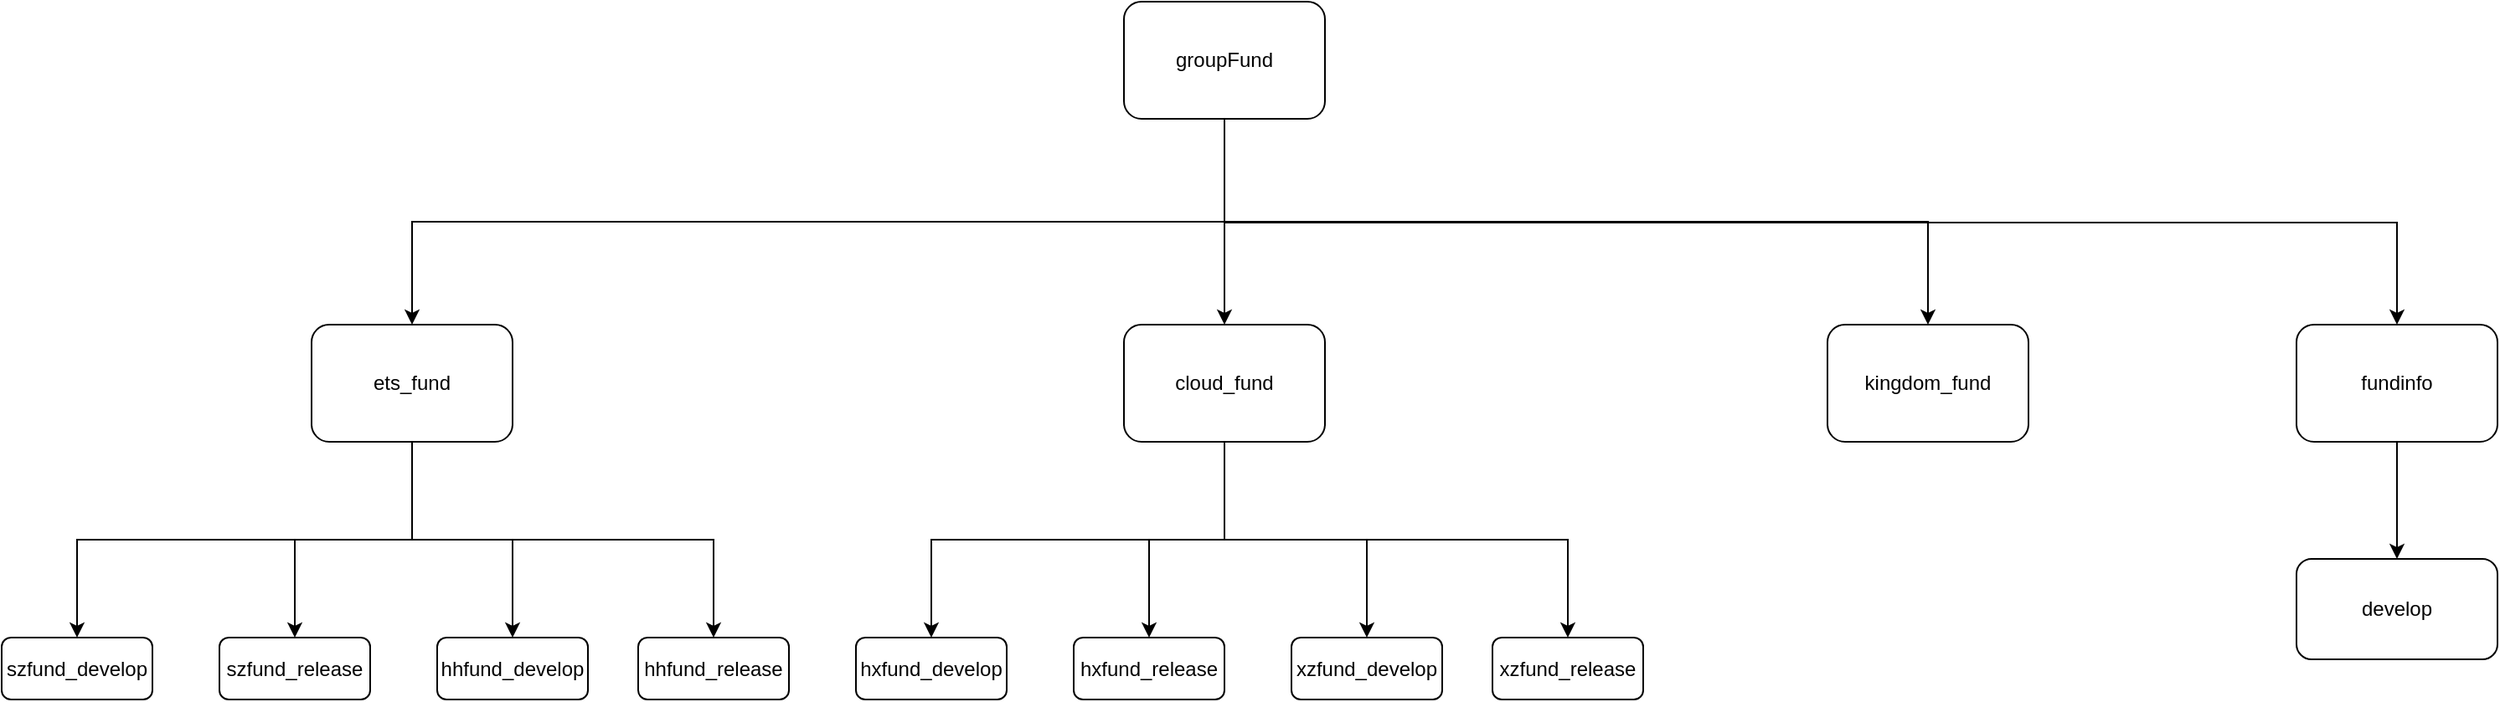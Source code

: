 <mxfile version="12.2.6" type="github" pages="1">
  <diagram id="bGpI3JKIUPhiKCbYNTpG" name="Page-1">
    <mxGraphModel dx="1422" dy="762" grid="1" gridSize="10" guides="1" tooltips="1" connect="1" arrows="1" fold="1" page="1" pageScale="1" pageWidth="3300" pageHeight="4681" math="0" shadow="0">
      <root>
        <mxCell id="0"/>
        <mxCell id="1" parent="0"/>
        <mxCell id="z22MFKtNenLAoitEVp-j-21" style="rounded=0;orthogonalLoop=1;jettySize=auto;html=1;edgeStyle=elbowEdgeStyle;elbow=vertical;" edge="1" parent="1" source="z22MFKtNenLAoitEVp-j-1" target="z22MFKtNenLAoitEVp-j-3">
          <mxGeometry relative="1" as="geometry"/>
        </mxCell>
        <mxCell id="z22MFKtNenLAoitEVp-j-22" style="edgeStyle=elbowEdgeStyle;rounded=0;orthogonalLoop=1;jettySize=auto;elbow=vertical;html=1;" edge="1" parent="1" source="z22MFKtNenLAoitEVp-j-1" target="z22MFKtNenLAoitEVp-j-6">
          <mxGeometry relative="1" as="geometry"/>
        </mxCell>
        <mxCell id="z22MFKtNenLAoitEVp-j-23" style="edgeStyle=elbowEdgeStyle;rounded=0;orthogonalLoop=1;jettySize=auto;elbow=vertical;html=1;" edge="1" parent="1" source="z22MFKtNenLAoitEVp-j-1" target="z22MFKtNenLAoitEVp-j-8">
          <mxGeometry relative="1" as="geometry"/>
        </mxCell>
        <mxCell id="z22MFKtNenLAoitEVp-j-24" style="edgeStyle=elbowEdgeStyle;rounded=0;orthogonalLoop=1;jettySize=auto;elbow=vertical;html=1;" edge="1" parent="1" source="z22MFKtNenLAoitEVp-j-1" target="z22MFKtNenLAoitEVp-j-11">
          <mxGeometry relative="1" as="geometry">
            <Array as="points">
              <mxPoint x="1120" y="282"/>
            </Array>
          </mxGeometry>
        </mxCell>
        <mxCell id="z22MFKtNenLAoitEVp-j-1" value="groupFund" style="rounded=1;whiteSpace=wrap;html=1;" vertex="1" parent="1">
          <mxGeometry x="750" y="150" width="120" height="70" as="geometry"/>
        </mxCell>
        <mxCell id="z22MFKtNenLAoitEVp-j-31" style="edgeStyle=elbowEdgeStyle;rounded=0;orthogonalLoop=1;jettySize=auto;elbow=vertical;html=1;" edge="1" parent="1" source="z22MFKtNenLAoitEVp-j-3" target="z22MFKtNenLAoitEVp-j-27">
          <mxGeometry relative="1" as="geometry"/>
        </mxCell>
        <mxCell id="z22MFKtNenLAoitEVp-j-32" style="edgeStyle=elbowEdgeStyle;rounded=0;orthogonalLoop=1;jettySize=auto;elbow=vertical;html=1;entryX=0.5;entryY=0;entryDx=0;entryDy=0;" edge="1" parent="1" source="z22MFKtNenLAoitEVp-j-3" target="z22MFKtNenLAoitEVp-j-28">
          <mxGeometry relative="1" as="geometry"/>
        </mxCell>
        <mxCell id="z22MFKtNenLAoitEVp-j-33" style="edgeStyle=elbowEdgeStyle;rounded=0;orthogonalLoop=1;jettySize=auto;elbow=vertical;html=1;" edge="1" parent="1" source="z22MFKtNenLAoitEVp-j-3" target="z22MFKtNenLAoitEVp-j-29">
          <mxGeometry relative="1" as="geometry"/>
        </mxCell>
        <mxCell id="z22MFKtNenLAoitEVp-j-34" style="edgeStyle=elbowEdgeStyle;rounded=0;orthogonalLoop=1;jettySize=auto;elbow=vertical;html=1;" edge="1" parent="1" source="z22MFKtNenLAoitEVp-j-3" target="z22MFKtNenLAoitEVp-j-30">
          <mxGeometry relative="1" as="geometry"/>
        </mxCell>
        <mxCell id="z22MFKtNenLAoitEVp-j-3" value="ets_fund" style="rounded=1;whiteSpace=wrap;html=1;" vertex="1" parent="1">
          <mxGeometry x="265" y="343" width="120" height="70" as="geometry"/>
        </mxCell>
        <mxCell id="z22MFKtNenLAoitEVp-j-39" style="edgeStyle=elbowEdgeStyle;rounded=0;orthogonalLoop=1;jettySize=auto;elbow=vertical;html=1;entryX=0.5;entryY=0;entryDx=0;entryDy=0;" edge="1" parent="1" source="z22MFKtNenLAoitEVp-j-6" target="z22MFKtNenLAoitEVp-j-35">
          <mxGeometry relative="1" as="geometry"/>
        </mxCell>
        <mxCell id="z22MFKtNenLAoitEVp-j-40" style="edgeStyle=elbowEdgeStyle;rounded=0;orthogonalLoop=1;jettySize=auto;elbow=vertical;html=1;" edge="1" parent="1" source="z22MFKtNenLAoitEVp-j-6" target="z22MFKtNenLAoitEVp-j-36">
          <mxGeometry relative="1" as="geometry"/>
        </mxCell>
        <mxCell id="z22MFKtNenLAoitEVp-j-41" style="edgeStyle=elbowEdgeStyle;rounded=0;orthogonalLoop=1;jettySize=auto;elbow=vertical;html=1;" edge="1" parent="1" source="z22MFKtNenLAoitEVp-j-6" target="z22MFKtNenLAoitEVp-j-37">
          <mxGeometry relative="1" as="geometry"/>
        </mxCell>
        <mxCell id="z22MFKtNenLAoitEVp-j-42" style="edgeStyle=elbowEdgeStyle;rounded=0;orthogonalLoop=1;jettySize=auto;elbow=vertical;html=1;" edge="1" parent="1" source="z22MFKtNenLAoitEVp-j-6" target="z22MFKtNenLAoitEVp-j-38">
          <mxGeometry relative="1" as="geometry"/>
        </mxCell>
        <mxCell id="z22MFKtNenLAoitEVp-j-6" value="cloud_fund" style="rounded=1;whiteSpace=wrap;html=1;" vertex="1" parent="1">
          <mxGeometry x="750" y="343" width="120" height="70" as="geometry"/>
        </mxCell>
        <mxCell id="z22MFKtNenLAoitEVp-j-8" value="kingdom_fund" style="rounded=1;whiteSpace=wrap;html=1;" vertex="1" parent="1">
          <mxGeometry x="1170" y="343" width="120" height="70" as="geometry"/>
        </mxCell>
        <mxCell id="z22MFKtNenLAoitEVp-j-26" style="edgeStyle=elbowEdgeStyle;rounded=0;orthogonalLoop=1;jettySize=auto;elbow=vertical;html=1;" edge="1" parent="1" source="z22MFKtNenLAoitEVp-j-11" target="z22MFKtNenLAoitEVp-j-25">
          <mxGeometry relative="1" as="geometry"/>
        </mxCell>
        <mxCell id="z22MFKtNenLAoitEVp-j-11" value="fundinfo" style="rounded=1;whiteSpace=wrap;html=1;" vertex="1" parent="1">
          <mxGeometry x="1450" y="343" width="120" height="70" as="geometry"/>
        </mxCell>
        <mxCell id="z22MFKtNenLAoitEVp-j-25" value="develop" style="rounded=1;whiteSpace=wrap;html=1;strokeColor=#000000;" vertex="1" parent="1">
          <mxGeometry x="1450" y="483" width="120" height="60" as="geometry"/>
        </mxCell>
        <mxCell id="z22MFKtNenLAoitEVp-j-27" value="szfund_develop" style="rounded=1;whiteSpace=wrap;html=1;strokeColor=#000000;" vertex="1" parent="1">
          <mxGeometry x="80" y="530" width="90" height="37" as="geometry"/>
        </mxCell>
        <mxCell id="z22MFKtNenLAoitEVp-j-28" value="szfund_release" style="rounded=1;whiteSpace=wrap;html=1;strokeColor=#000000;" vertex="1" parent="1">
          <mxGeometry x="210" y="530" width="90" height="37" as="geometry"/>
        </mxCell>
        <mxCell id="z22MFKtNenLAoitEVp-j-29" value="hhfund_develop" style="rounded=1;whiteSpace=wrap;html=1;strokeColor=#000000;" vertex="1" parent="1">
          <mxGeometry x="340" y="530" width="90" height="37" as="geometry"/>
        </mxCell>
        <mxCell id="z22MFKtNenLAoitEVp-j-30" value="hhfund_release" style="rounded=1;whiteSpace=wrap;html=1;strokeColor=#000000;" vertex="1" parent="1">
          <mxGeometry x="460" y="530" width="90" height="37" as="geometry"/>
        </mxCell>
        <mxCell id="z22MFKtNenLAoitEVp-j-35" value="hxfund_develop" style="rounded=1;whiteSpace=wrap;html=1;strokeColor=#000000;" vertex="1" parent="1">
          <mxGeometry x="590" y="530" width="90" height="37" as="geometry"/>
        </mxCell>
        <mxCell id="z22MFKtNenLAoitEVp-j-36" value="hxfund_release" style="rounded=1;whiteSpace=wrap;html=1;strokeColor=#000000;" vertex="1" parent="1">
          <mxGeometry x="720" y="530" width="90" height="37" as="geometry"/>
        </mxCell>
        <mxCell id="z22MFKtNenLAoitEVp-j-37" value="xzfund_develop" style="rounded=1;whiteSpace=wrap;html=1;strokeColor=#000000;" vertex="1" parent="1">
          <mxGeometry x="850" y="530" width="90" height="37" as="geometry"/>
        </mxCell>
        <mxCell id="z22MFKtNenLAoitEVp-j-38" value="xzfund_release" style="rounded=1;whiteSpace=wrap;html=1;strokeColor=#000000;" vertex="1" parent="1">
          <mxGeometry x="970" y="530" width="90" height="37" as="geometry"/>
        </mxCell>
      </root>
    </mxGraphModel>
  </diagram>
</mxfile>
